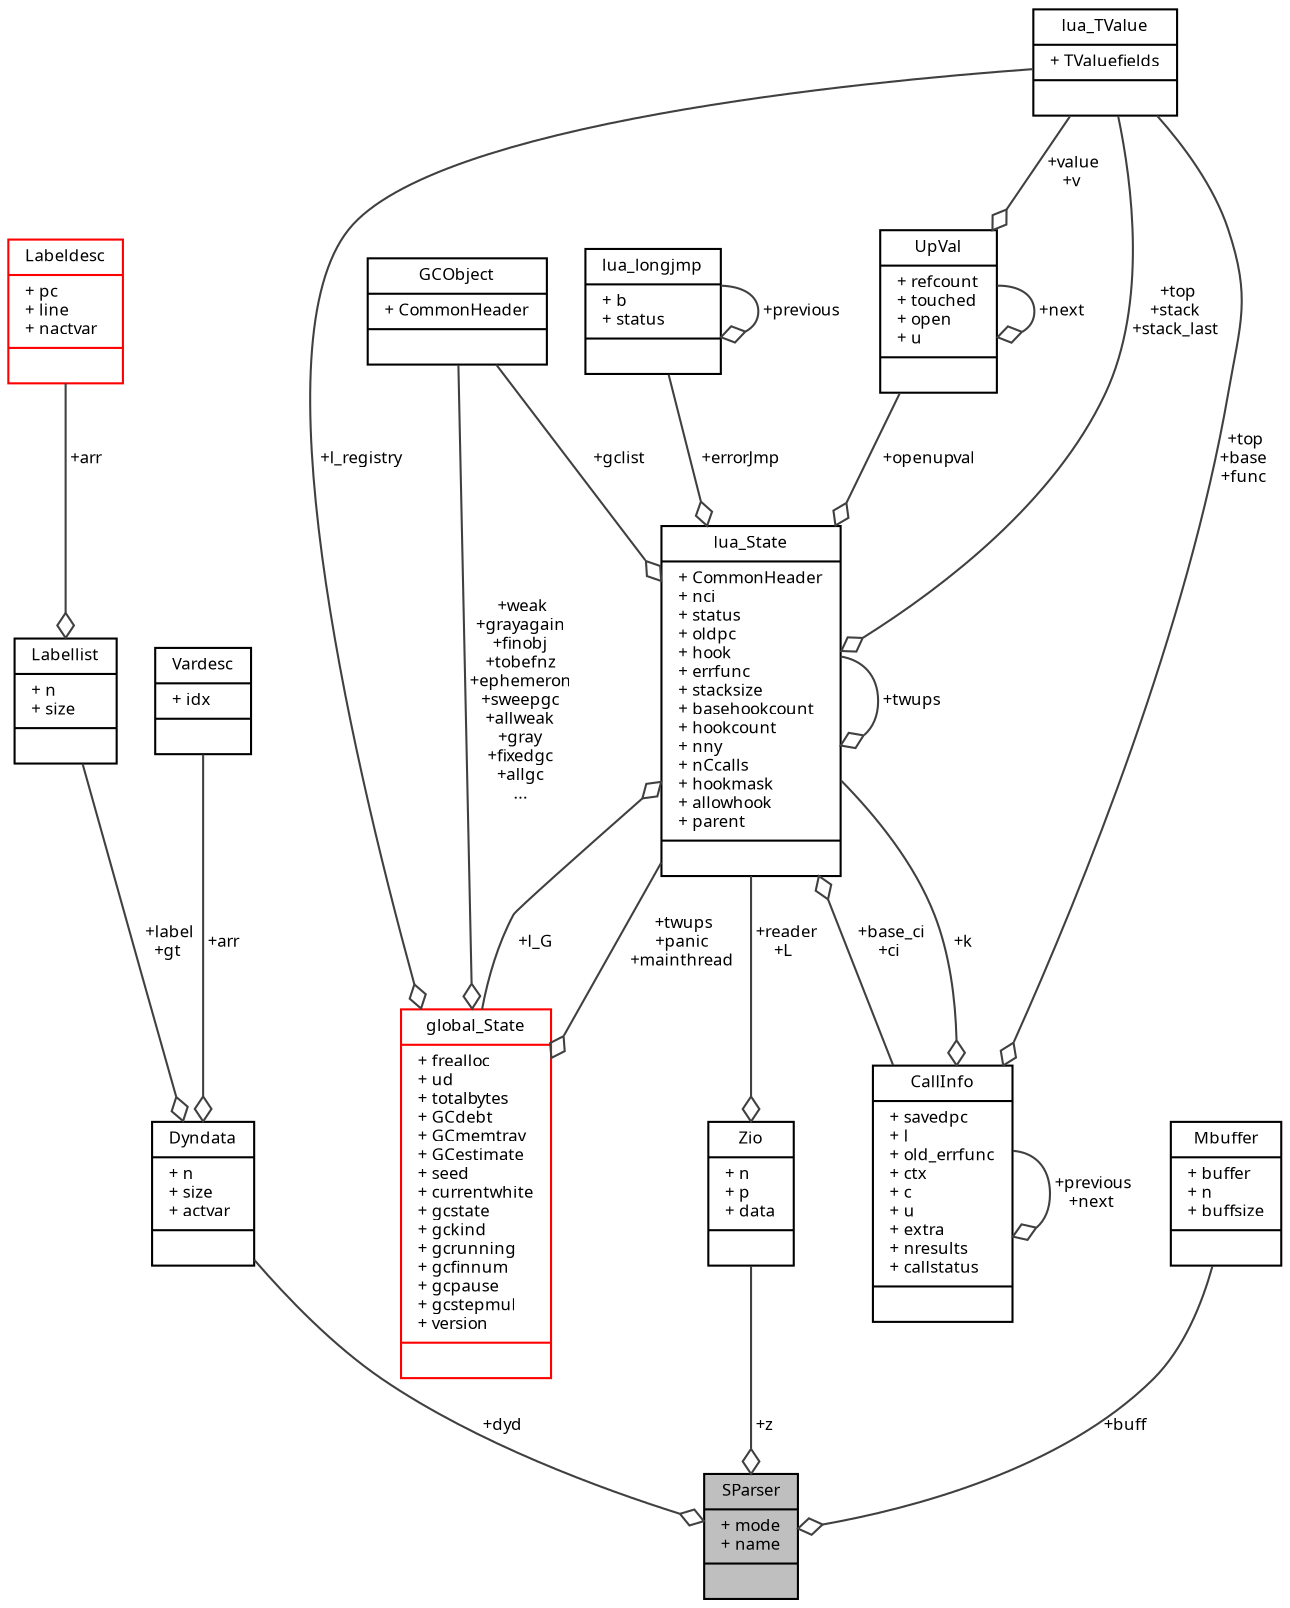 digraph "SParser"
{
  edge [fontname="Sans",fontsize="8",labelfontname="Sans",labelfontsize="8"];
  node [fontname="Sans",fontsize="8",shape=record];
  Node1 [label="{SParser\n|+ mode\l+ name\l|}",height=0.2,width=0.4,color="black", fillcolor="grey75", style="filled", fontcolor="black"];
  Node2 -> Node1 [color="grey25",fontsize="8",style="solid",label=" +dyd" ,arrowhead="odiamond",fontname="Sans"];
  Node2 [label="{Dyndata\n|+ n\l+ size\l+ actvar\l|}",height=0.2,width=0.4,color="black", fillcolor="white", style="filled",URL="$struct_dyndata.html"];
  Node3 -> Node2 [color="grey25",fontsize="8",style="solid",label=" +label\n+gt" ,arrowhead="odiamond",fontname="Sans"];
  Node3 [label="{Labellist\n|+ n\l+ size\l|}",height=0.2,width=0.4,color="black", fillcolor="white", style="filled",URL="$struct_labellist.html"];
  Node4 -> Node3 [color="grey25",fontsize="8",style="solid",label=" +arr" ,arrowhead="odiamond",fontname="Sans"];
  Node4 [label="{Labeldesc\n|+ pc\l+ line\l+ nactvar\l|}",height=0.2,width=0.4,color="red", fillcolor="white", style="filled",URL="$struct_labeldesc.html"];
  Node5 -> Node2 [color="grey25",fontsize="8",style="solid",label=" +arr" ,arrowhead="odiamond",fontname="Sans"];
  Node5 [label="{Vardesc\n|+ idx\l|}",height=0.2,width=0.4,color="black", fillcolor="white", style="filled",URL="$struct_vardesc.html"];
  Node6 -> Node1 [color="grey25",fontsize="8",style="solid",label=" +z" ,arrowhead="odiamond",fontname="Sans"];
  Node6 [label="{Zio\n|+ n\l+ p\l+ data\l|}",height=0.2,width=0.4,color="black", fillcolor="white", style="filled",URL="$struct_zio.html"];
  Node7 -> Node6 [color="grey25",fontsize="8",style="solid",label=" +reader\n+L" ,arrowhead="odiamond",fontname="Sans"];
  Node7 [label="{lua_State\n|+ CommonHeader\l+ nci\l+ status\l+ oldpc\l+ hook\l+ errfunc\l+ stacksize\l+ basehookcount\l+ hookcount\l+ nny\l+ nCcalls\l+ hookmask\l+ allowhook\l+ parent\l|}",height=0.2,width=0.4,color="black", fillcolor="white", style="filled",URL="$structlua___state.html"];
  Node8 -> Node7 [color="grey25",fontsize="8",style="solid",label=" +openupval" ,arrowhead="odiamond",fontname="Sans"];
  Node8 [label="{UpVal\n|+ refcount\l+ touched\l+ open\l+ u\l|}",height=0.2,width=0.4,color="black", fillcolor="white", style="filled",URL="$struct_up_val.html"];
  Node8 -> Node8 [color="grey25",fontsize="8",style="solid",label=" +next" ,arrowhead="odiamond",fontname="Sans"];
  Node9 -> Node8 [color="grey25",fontsize="8",style="solid",label=" +value\n+v" ,arrowhead="odiamond",fontname="Sans"];
  Node9 [label="{lua_TValue\n|+ TValuefields\l|}",height=0.2,width=0.4,color="black", fillcolor="white", style="filled",URL="$structlua___t_value.html"];
  Node9 -> Node7 [color="grey25",fontsize="8",style="solid",label=" +top\n+stack\n+stack_last" ,arrowhead="odiamond",fontname="Sans"];
  Node10 -> Node7 [color="grey25",fontsize="8",style="solid",label=" +errorJmp" ,arrowhead="odiamond",fontname="Sans"];
  Node10 [label="{lua_longjmp\n|+ b\l+ status\l|}",height=0.2,width=0.4,color="black", fillcolor="white", style="filled",URL="$structlua__longjmp.html"];
  Node10 -> Node10 [color="grey25",fontsize="8",style="solid",label=" +previous" ,arrowhead="odiamond",fontname="Sans"];
  Node11 -> Node7 [color="grey25",fontsize="8",style="solid",label=" +l_G" ,arrowhead="odiamond",fontname="Sans"];
  Node11 [label="{global_State\n|+ frealloc\l+ ud\l+ totalbytes\l+ GCdebt\l+ GCmemtrav\l+ GCestimate\l+ seed\l+ currentwhite\l+ gcstate\l+ gckind\l+ gcrunning\l+ gcfinnum\l+ gcpause\l+ gcstepmul\l+ version\l|}",height=0.2,width=0.4,color="red", fillcolor="white", style="filled",URL="$structglobal___state.html"];
  Node9 -> Node11 [color="grey25",fontsize="8",style="solid",label=" +l_registry" ,arrowhead="odiamond",fontname="Sans"];
  Node12 -> Node11 [color="grey25",fontsize="8",style="solid",label=" +weak\n+grayagain\n+finobj\n+tobefnz\n+ephemeron\n+sweepgc\n+allweak\n+gray\n+fixedgc\n+allgc\n..." ,arrowhead="odiamond",fontname="Sans"];
  Node12 [label="{GCObject\n|+ CommonHeader\l|}",height=0.2,width=0.4,color="black", fillcolor="white", style="filled",URL="$struct_g_c_object.html"];
  Node7 -> Node11 [color="grey25",fontsize="8",style="solid",label=" +twups\n+panic\n+mainthread" ,arrowhead="odiamond",fontname="Sans"];
  Node12 -> Node7 [color="grey25",fontsize="8",style="solid",label=" +gclist" ,arrowhead="odiamond",fontname="Sans"];
  Node7 -> Node7 [color="grey25",fontsize="8",style="solid",label=" +twups" ,arrowhead="odiamond",fontname="Sans"];
  Node13 -> Node7 [color="grey25",fontsize="8",style="solid",label=" +base_ci\n+ci" ,arrowhead="odiamond",fontname="Sans"];
  Node13 [label="{CallInfo\n|+ savedpc\l+ l\l+ old_errfunc\l+ ctx\l+ c\l+ u\l+ extra\l+ nresults\l+ callstatus\l|}",height=0.2,width=0.4,color="black", fillcolor="white", style="filled",URL="$struct_call_info.html"];
  Node9 -> Node13 [color="grey25",fontsize="8",style="solid",label=" +top\n+base\n+func" ,arrowhead="odiamond",fontname="Sans"];
  Node7 -> Node13 [color="grey25",fontsize="8",style="solid",label=" +k" ,arrowhead="odiamond",fontname="Sans"];
  Node13 -> Node13 [color="grey25",fontsize="8",style="solid",label=" +previous\n+next" ,arrowhead="odiamond",fontname="Sans"];
  Node14 -> Node1 [color="grey25",fontsize="8",style="solid",label=" +buff" ,arrowhead="odiamond",fontname="Sans"];
  Node14 [label="{Mbuffer\n|+ buffer\l+ n\l+ buffsize\l|}",height=0.2,width=0.4,color="black", fillcolor="white", style="filled",URL="$struct_mbuffer.html"];
}
